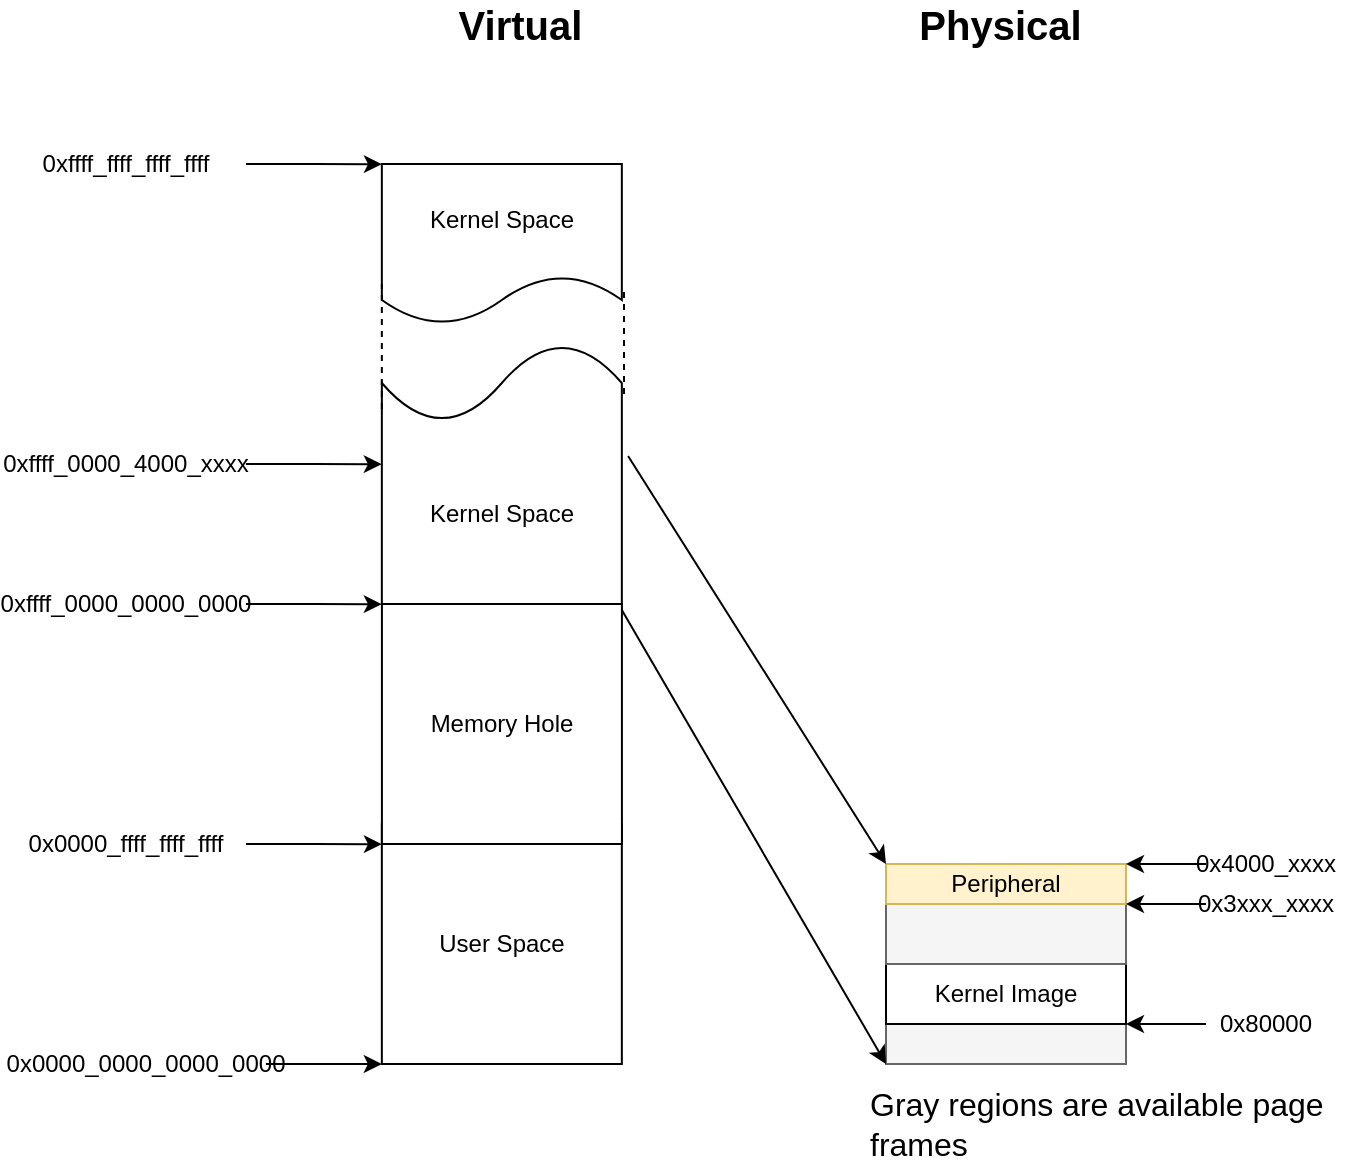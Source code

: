 <mxfile version="13.0.1" type="device"><diagram id="FF5W5Y3Emjan6IGyzIz8" name="Page-1"><mxGraphModel dx="1422" dy="719" grid="1" gridSize="10" guides="1" tooltips="1" connect="1" arrows="1" fold="1" page="1" pageScale="1" pageWidth="850" pageHeight="1100" math="0" shadow="0"><root><mxCell id="0"/><mxCell id="1" parent="0"/><mxCell id="E--GQ1qOu37hbk36sJuE-10" value="User Space" style="rounded=0;whiteSpace=wrap;html=1;" vertex="1" parent="1"><mxGeometry x="217.92" y="650" width="120" height="120" as="geometry"/></mxCell><mxCell id="E--GQ1qOu37hbk36sJuE-11" value="" style="rounded=0;whiteSpace=wrap;html=1;fillColor=#f5f5f5;strokeColor=#666666;fontColor=#333333;" vertex="1" parent="1"><mxGeometry x="470" y="750" width="120" height="20" as="geometry"/></mxCell><mxCell id="E--GQ1qOu37hbk36sJuE-12" value="Kernel Image" style="rounded=0;whiteSpace=wrap;html=1;" vertex="1" parent="1"><mxGeometry x="470" y="720" width="120" height="30" as="geometry"/></mxCell><mxCell id="E--GQ1qOu37hbk36sJuE-15" value="" style="rounded=0;whiteSpace=wrap;html=1;fillColor=#f5f5f5;strokeColor=#666666;fontColor=#333333;" vertex="1" parent="1"><mxGeometry x="470" y="690" width="120" height="30" as="geometry"/></mxCell><mxCell id="E--GQ1qOu37hbk36sJuE-17" value="" style="endArrow=classic;html=1;exitX=0.983;exitY=-0.012;exitDx=0;exitDy=0;exitPerimeter=0;entryX=0;entryY=1;entryDx=0;entryDy=0;" edge="1" parent="1" target="E--GQ1qOu37hbk36sJuE-11"><mxGeometry width="50" height="50" relative="1" as="geometry"><mxPoint x="335.88" y="539.52" as="sourcePoint"/><mxPoint x="457.96" y="580" as="targetPoint"/></mxGeometry></mxCell><mxCell id="E--GQ1qOu37hbk36sJuE-25" value="" style="edgeStyle=orthogonalEdgeStyle;rounded=0;orthogonalLoop=1;jettySize=auto;html=1;" edge="1" parent="1" source="E--GQ1qOu37hbk36sJuE-22" target="E--GQ1qOu37hbk36sJuE-12"><mxGeometry relative="1" as="geometry"><Array as="points"><mxPoint x="590" y="750"/><mxPoint x="590" y="750"/></Array></mxGeometry></mxCell><mxCell id="E--GQ1qOu37hbk36sJuE-22" value="0x80000" style="text;html=1;strokeColor=none;fillColor=none;align=center;verticalAlign=middle;whiteSpace=wrap;rounded=0;" vertex="1" parent="1"><mxGeometry x="630" y="740" width="60" height="20" as="geometry"/></mxCell><mxCell id="E--GQ1qOu37hbk36sJuE-43" value="" style="edgeStyle=orthogonalEdgeStyle;rounded=0;orthogonalLoop=1;jettySize=auto;html=1;" edge="1" parent="1" source="E--GQ1qOu37hbk36sJuE-23"><mxGeometry relative="1" as="geometry"><mxPoint x="217.92" y="770" as="targetPoint"/></mxGeometry></mxCell><mxCell id="E--GQ1qOu37hbk36sJuE-23" value="0x0000_0000_0000_0000" style="text;html=1;strokeColor=none;fillColor=none;align=center;verticalAlign=middle;whiteSpace=wrap;rounded=0;" vertex="1" parent="1"><mxGeometry x="39.96" y="760" width="120" height="20" as="geometry"/></mxCell><mxCell id="E--GQ1qOu37hbk36sJuE-29" value="" style="edgeStyle=orthogonalEdgeStyle;rounded=0;orthogonalLoop=1;jettySize=auto;html=1;entryX=-0.017;entryY=0.938;entryDx=0;entryDy=0;entryPerimeter=0;" edge="1" parent="1" source="E--GQ1qOu37hbk36sJuE-30"><mxGeometry relative="1" as="geometry"><mxPoint x="217.96" y="660.08" as="targetPoint"/></mxGeometry></mxCell><mxCell id="E--GQ1qOu37hbk36sJuE-30" value="0x0000_ffff_ffff_ffff" style="text;html=1;strokeColor=none;fillColor=none;align=center;verticalAlign=middle;whiteSpace=wrap;rounded=0;" vertex="1" parent="1"><mxGeometry x="30" y="650" width="120" height="20" as="geometry"/></mxCell><mxCell id="E--GQ1qOu37hbk36sJuE-31" value="" style="edgeStyle=orthogonalEdgeStyle;rounded=0;orthogonalLoop=1;jettySize=auto;html=1;entryX=-0.017;entryY=0.938;entryDx=0;entryDy=0;entryPerimeter=0;" edge="1" parent="1" source="E--GQ1qOu37hbk36sJuE-32"><mxGeometry relative="1" as="geometry"><mxPoint x="217.92" y="540.08" as="targetPoint"/></mxGeometry></mxCell><mxCell id="E--GQ1qOu37hbk36sJuE-32" value="0xffff_0000_0000_0000" style="text;html=1;strokeColor=none;fillColor=none;align=center;verticalAlign=middle;whiteSpace=wrap;rounded=0;" vertex="1" parent="1"><mxGeometry x="29.96" y="530" width="120" height="20" as="geometry"/></mxCell><mxCell id="E--GQ1qOu37hbk36sJuE-33" value="" style="edgeStyle=orthogonalEdgeStyle;rounded=0;orthogonalLoop=1;jettySize=auto;html=1;entryX=-0.017;entryY=0.938;entryDx=0;entryDy=0;entryPerimeter=0;" edge="1" parent="1" source="E--GQ1qOu37hbk36sJuE-34"><mxGeometry relative="1" as="geometry"><mxPoint x="217.96" y="320.08" as="targetPoint"/></mxGeometry></mxCell><mxCell id="E--GQ1qOu37hbk36sJuE-34" value="0xffff_ffff_ffff_ffff" style="text;html=1;strokeColor=none;fillColor=none;align=center;verticalAlign=middle;whiteSpace=wrap;rounded=0;" vertex="1" parent="1"><mxGeometry x="30" y="310" width="120" height="20" as="geometry"/></mxCell><mxCell id="E--GQ1qOu37hbk36sJuE-37" value="Peripheral" style="rounded=0;whiteSpace=wrap;html=1;fillColor=#fff2cc;strokeColor=#d6b656;" vertex="1" parent="1"><mxGeometry x="470" y="670" width="120" height="20" as="geometry"/></mxCell><mxCell id="E--GQ1qOu37hbk36sJuE-41" value="" style="edgeStyle=orthogonalEdgeStyle;rounded=0;orthogonalLoop=1;jettySize=auto;html=1;" edge="1" parent="1" source="E--GQ1qOu37hbk36sJuE-42"><mxGeometry relative="1" as="geometry"><mxPoint x="590" y="690" as="targetPoint"/><Array as="points"><mxPoint x="590" y="690"/><mxPoint x="590" y="690"/></Array></mxGeometry></mxCell><mxCell id="E--GQ1qOu37hbk36sJuE-42" value="0x3xxx_xxxx" style="text;html=1;strokeColor=none;fillColor=none;align=center;verticalAlign=middle;whiteSpace=wrap;rounded=0;" vertex="1" parent="1"><mxGeometry x="630" y="680" width="60" height="20" as="geometry"/></mxCell><mxCell id="E--GQ1qOu37hbk36sJuE-44" value="" style="edgeStyle=orthogonalEdgeStyle;rounded=0;orthogonalLoop=1;jettySize=auto;html=1;" edge="1" parent="1" source="E--GQ1qOu37hbk36sJuE-45"><mxGeometry relative="1" as="geometry"><mxPoint x="590" y="670" as="targetPoint"/><Array as="points"><mxPoint x="590" y="670"/><mxPoint x="590" y="670"/></Array></mxGeometry></mxCell><mxCell id="E--GQ1qOu37hbk36sJuE-45" value="0x4000_xxxx" style="text;html=1;strokeColor=none;fillColor=none;align=center;verticalAlign=middle;whiteSpace=wrap;rounded=0;" vertex="1" parent="1"><mxGeometry x="630" y="660" width="60" height="20" as="geometry"/></mxCell><mxCell id="E--GQ1qOu37hbk36sJuE-48" value="&lt;b&gt;&lt;font style=&quot;font-size: 20px&quot;&gt;Virtual&amp;nbsp;&lt;/font&gt;&lt;/b&gt;" style="text;html=1;strokeColor=none;fillColor=none;align=center;verticalAlign=middle;whiteSpace=wrap;rounded=0;" vertex="1" parent="1"><mxGeometry x="170" y="240" width="240" height="20" as="geometry"/></mxCell><mxCell id="E--GQ1qOu37hbk36sJuE-49" value="&lt;b&gt;&lt;font style=&quot;font-size: 20px&quot;&gt;Physical&amp;nbsp;&lt;/font&gt;&lt;/b&gt;" style="text;html=1;strokeColor=none;fillColor=none;align=center;verticalAlign=middle;whiteSpace=wrap;rounded=0;" vertex="1" parent="1"><mxGeometry x="410" y="240" width="240" height="20" as="geometry"/></mxCell><mxCell id="E--GQ1qOu37hbk36sJuE-50" value="&lt;font style=&quot;font-size: 16px&quot;&gt;Gray regions are available page frames&lt;/font&gt;" style="text;html=1;strokeColor=none;fillColor=none;align=left;verticalAlign=middle;whiteSpace=wrap;rounded=0;" vertex="1" parent="1"><mxGeometry x="460" y="790" width="240" height="20" as="geometry"/></mxCell><mxCell id="E--GQ1qOu37hbk36sJuE-54" value="&lt;span&gt;Kernel Space&lt;/span&gt;" style="shape=document;whiteSpace=wrap;html=1;boundedLbl=1;direction=west;" vertex="1" parent="1"><mxGeometry x="217.92" y="410" width="120" height="130" as="geometry"/></mxCell><mxCell id="E--GQ1qOu37hbk36sJuE-55" value="Kernel Space" style="shape=document;whiteSpace=wrap;html=1;boundedLbl=1;" vertex="1" parent="1"><mxGeometry x="217.92" y="320" width="120" height="80" as="geometry"/></mxCell><mxCell id="E--GQ1qOu37hbk36sJuE-58" value="" style="endArrow=classic;html=1;exitX=-0.026;exitY=0.569;exitDx=0;exitDy=0;exitPerimeter=0;entryX=0;entryY=0;entryDx=0;entryDy=0;" edge="1" parent="1" source="E--GQ1qOu37hbk36sJuE-54" target="E--GQ1qOu37hbk36sJuE-37"><mxGeometry width="50" height="50" relative="1" as="geometry"><mxPoint x="337.96" y="439.52" as="sourcePoint"/><mxPoint x="460.04" y="730" as="targetPoint"/></mxGeometry></mxCell><mxCell id="E--GQ1qOu37hbk36sJuE-59" value="" style="edgeStyle=orthogonalEdgeStyle;rounded=0;orthogonalLoop=1;jettySize=auto;html=1;entryX=-0.017;entryY=0.938;entryDx=0;entryDy=0;entryPerimeter=0;" edge="1" parent="1" source="E--GQ1qOu37hbk36sJuE-60"><mxGeometry relative="1" as="geometry"><mxPoint x="217.92" y="470.08" as="targetPoint"/></mxGeometry></mxCell><mxCell id="E--GQ1qOu37hbk36sJuE-60" value="0xffff_0000_4000_xxxx" style="text;html=1;strokeColor=none;fillColor=none;align=center;verticalAlign=middle;whiteSpace=wrap;rounded=0;" vertex="1" parent="1"><mxGeometry x="29.96" y="460" width="120" height="20" as="geometry"/></mxCell><mxCell id="E--GQ1qOu37hbk36sJuE-61" value="Memory Hole" style="rounded=0;whiteSpace=wrap;html=1;" vertex="1" parent="1"><mxGeometry x="217.96" y="540" width="120" height="120" as="geometry"/></mxCell><mxCell id="E--GQ1qOu37hbk36sJuE-62" value="" style="endArrow=none;dashed=1;html=1;entryX=0;entryY=0.75;entryDx=0;entryDy=0;exitX=1;exitY=0.75;exitDx=0;exitDy=0;" edge="1" parent="1" source="E--GQ1qOu37hbk36sJuE-54" target="E--GQ1qOu37hbk36sJuE-55"><mxGeometry width="50" height="50" relative="1" as="geometry"><mxPoint x="400" y="600" as="sourcePoint"/><mxPoint x="450" y="550" as="targetPoint"/></mxGeometry></mxCell><mxCell id="E--GQ1qOu37hbk36sJuE-63" value="" style="endArrow=none;dashed=1;html=1;exitX=-0.009;exitY=0.808;exitDx=0;exitDy=0;exitPerimeter=0;" edge="1" parent="1" source="E--GQ1qOu37hbk36sJuE-54"><mxGeometry width="50" height="50" relative="1" as="geometry"><mxPoint x="400" y="600" as="sourcePoint"/><mxPoint x="339" y="383" as="targetPoint"/></mxGeometry></mxCell></root></mxGraphModel></diagram></mxfile>
